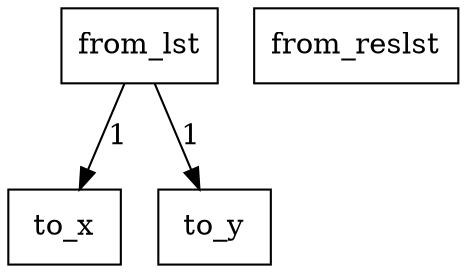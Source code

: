 digraph {
    graph [rankdir=TB
          ,bgcolor=transparent];
    node [shape=box
         ,fillcolor=white
         ,style=filled];
    0 [label=<from_lst>];
    1 [label=<from_reslst>];
    2 [label=<to_x>];
    3 [label=<to_y>];
    0 -> 2 [label=1];
    0 -> 3 [label=1];
}